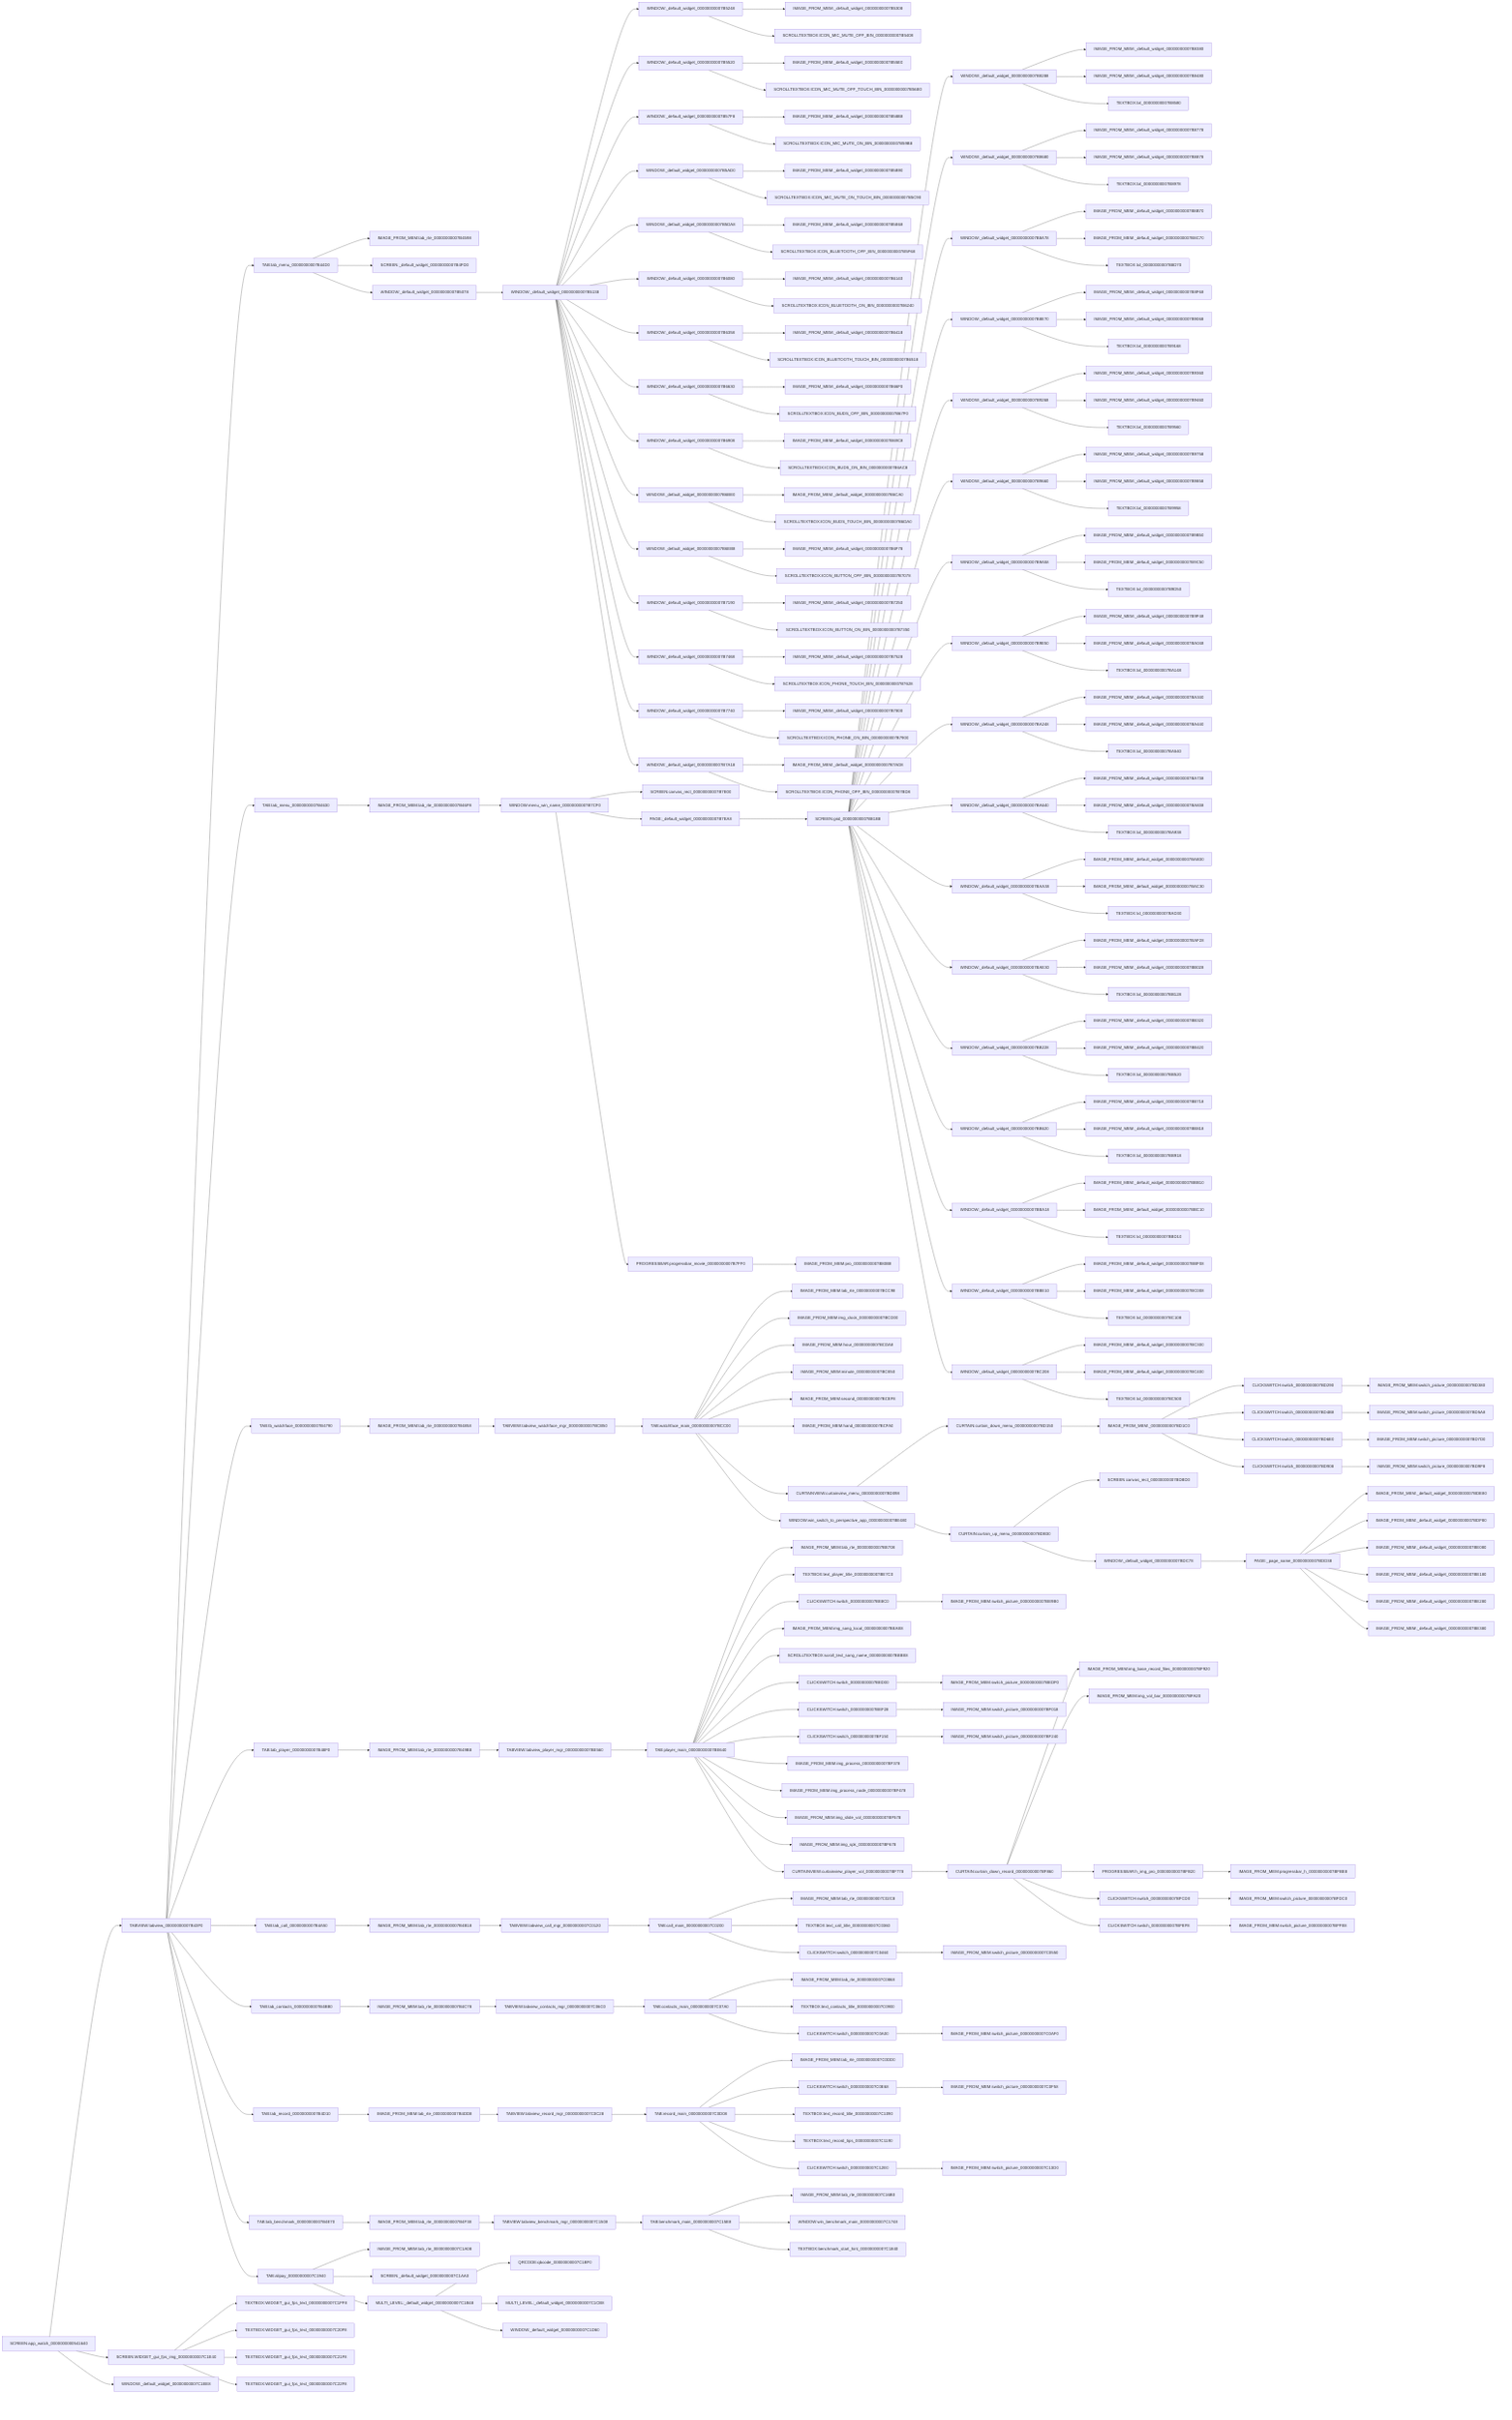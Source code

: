 graph LR;
 SCREEN:app_watch_0000000000541640 --> TABVIEW:tabview_00000000007B43F0;
 TABVIEW:tabview_00000000007B43F0 --> TAB:tab_menu_00000000007B44D0;
 TAB:tab_menu_00000000007B44D0 --> IMAGE_FROM_MEM:tab_rte_00000000007B4598;
 TAB:tab_menu_00000000007B44D0 --> SCREEN:_default_widget_00000000007B4FD0;
 TAB:tab_menu_00000000007B44D0 --> WINDOW:_default_widget_00000000007B5078;
 WINDOW:_default_widget_00000000007B5078 --> WINDOW:_default_widget_00000000007B5138;
 WINDOW:_default_widget_00000000007B5138 --> WINDOW:_default_widget_00000000007B5248;
 WINDOW:_default_widget_00000000007B5248 --> IMAGE_FROM_MEM:_default_widget_00000000007B5308;
 WINDOW:_default_widget_00000000007B5248 --> SCROLLTEXTBOX:ICON_MIC_MUTE_OFF_BIN_00000000007B5408;
 WINDOW:_default_widget_00000000007B5138 --> WINDOW:_default_widget_00000000007B5520;
 WINDOW:_default_widget_00000000007B5520 --> IMAGE_FROM_MEM:_default_widget_00000000007B55E0;
 WINDOW:_default_widget_00000000007B5520 --> SCROLLTEXTBOX:ICON_MIC_MUTE_OFF_TOUCH_BIN_00000000007B56E0;
 WINDOW:_default_widget_00000000007B5138 --> WINDOW:_default_widget_00000000007B57F8;
 WINDOW:_default_widget_00000000007B57F8 --> IMAGE_FROM_MEM:_default_widget_00000000007B58B8;
 WINDOW:_default_widget_00000000007B57F8 --> SCROLLTEXTBOX:ICON_MIC_MUTE_ON_BIN_00000000007B59B8;
 WINDOW:_default_widget_00000000007B5138 --> WINDOW:_default_widget_00000000007B5AD0;
 WINDOW:_default_widget_00000000007B5AD0 --> IMAGE_FROM_MEM:_default_widget_00000000007B5B90;
 WINDOW:_default_widget_00000000007B5AD0 --> SCROLLTEXTBOX:ICON_MIC_MUTE_ON_TOUCH_BIN_00000000007B5C90;
 WINDOW:_default_widget_00000000007B5138 --> WINDOW:_default_widget_00000000007B5DA8;
 WINDOW:_default_widget_00000000007B5DA8 --> IMAGE_FROM_MEM:_default_widget_00000000007B5E68;
 WINDOW:_default_widget_00000000007B5DA8 --> SCROLLTEXTBOX:ICON_BLUETOOTH_OFF_BIN_00000000007B5F68;
 WINDOW:_default_widget_00000000007B5138 --> WINDOW:_default_widget_00000000007B6080;
 WINDOW:_default_widget_00000000007B6080 --> IMAGE_FROM_MEM:_default_widget_00000000007B6140;
 WINDOW:_default_widget_00000000007B6080 --> SCROLLTEXTBOX:ICON_BLUETOOTH_ON_BIN_00000000007B6240;
 WINDOW:_default_widget_00000000007B5138 --> WINDOW:_default_widget_00000000007B6358;
 WINDOW:_default_widget_00000000007B6358 --> IMAGE_FROM_MEM:_default_widget_00000000007B6418;
 WINDOW:_default_widget_00000000007B6358 --> SCROLLTEXTBOX:ICON_BLUETOOTH_TOUCH_BIN_00000000007B6518;
 WINDOW:_default_widget_00000000007B5138 --> WINDOW:_default_widget_00000000007B6630;
 WINDOW:_default_widget_00000000007B6630 --> IMAGE_FROM_MEM:_default_widget_00000000007B66F0;
 WINDOW:_default_widget_00000000007B6630 --> SCROLLTEXTBOX:ICON_BUDS_OFF_BIN_00000000007B67F0;
 WINDOW:_default_widget_00000000007B5138 --> WINDOW:_default_widget_00000000007B6908;
 WINDOW:_default_widget_00000000007B6908 --> IMAGE_FROM_MEM:_default_widget_00000000007B69C8;
 WINDOW:_default_widget_00000000007B6908 --> SCROLLTEXTBOX:ICON_BUDS_ON_BIN_00000000007B6AC8;
 WINDOW:_default_widget_00000000007B5138 --> WINDOW:_default_widget_00000000007B6BE0;
 WINDOW:_default_widget_00000000007B6BE0 --> IMAGE_FROM_MEM:_default_widget_00000000007B6CA0;
 WINDOW:_default_widget_00000000007B6BE0 --> SCROLLTEXTBOX:ICON_BUDS_TOUCH_BIN_00000000007B6DA0;
 WINDOW:_default_widget_00000000007B5138 --> WINDOW:_default_widget_00000000007B6EB8;
 WINDOW:_default_widget_00000000007B6EB8 --> IMAGE_FROM_MEM:_default_widget_00000000007B6F78;
 WINDOW:_default_widget_00000000007B6EB8 --> SCROLLTEXTBOX:ICON_BUTTON_OFF_BIN_00000000007B7078;
 WINDOW:_default_widget_00000000007B5138 --> WINDOW:_default_widget_00000000007B7190;
 WINDOW:_default_widget_00000000007B7190 --> IMAGE_FROM_MEM:_default_widget_00000000007B7250;
 WINDOW:_default_widget_00000000007B7190 --> SCROLLTEXTBOX:ICON_BUTTON_ON_BIN_00000000007B7350;
 WINDOW:_default_widget_00000000007B5138 --> WINDOW:_default_widget_00000000007B7468;
 WINDOW:_default_widget_00000000007B7468 --> IMAGE_FROM_MEM:_default_widget_00000000007B7528;
 WINDOW:_default_widget_00000000007B7468 --> SCROLLTEXTBOX:ICON_PHONE_TOUCH_BIN_00000000007B7628;
 WINDOW:_default_widget_00000000007B5138 --> WINDOW:_default_widget_00000000007B7740;
 WINDOW:_default_widget_00000000007B7740 --> IMAGE_FROM_MEM:_default_widget_00000000007B7800;
 WINDOW:_default_widget_00000000007B7740 --> SCROLLTEXTBOX:ICON_PHONE_ON_BIN_00000000007B7900;
 WINDOW:_default_widget_00000000007B5138 --> WINDOW:_default_widget_00000000007B7A18;
 WINDOW:_default_widget_00000000007B7A18 --> IMAGE_FROM_MEM:_default_widget_00000000007B7AD8;
 WINDOW:_default_widget_00000000007B7A18 --> SCROLLTEXTBOX:ICON_PHONE_OFF_BIN_00000000007B7BD8;
 TABVIEW:tabview_00000000007B43F0 --> TAB:tab_menu_00000000007B4630;
 TAB:tab_menu_00000000007B4630 --> IMAGE_FROM_MEM:tab_rte_00000000007B46F8;
 IMAGE_FROM_MEM:tab_rte_00000000007B46F8 --> WINDOW:menu_win_name_00000000007B7CF0;
 WINDOW:menu_win_name_00000000007B7CF0 --> SCREEN:canvas_rect_00000000007B7E00;
 WINDOW:menu_win_name_00000000007B7CF0 --> PAGE:_default_widget_00000000007B7EA8;
 PAGE:_default_widget_00000000007B7EA8 --> SCREEN:grid_00000000007B81B8;
 SCREEN:grid_00000000007B81B8 --> WINDOW:_default_widget_00000000007B8288;
 WINDOW:_default_widget_00000000007B8288 --> IMAGE_FROM_MEM:_default_widget_00000000007B8380;
 WINDOW:_default_widget_00000000007B8288 --> IMAGE_FROM_MEM:_default_widget_00000000007B8480;
 WINDOW:_default_widget_00000000007B8288 --> TEXTBOX:txt_00000000007B8580;
 SCREEN:grid_00000000007B81B8 --> WINDOW:_default_widget_00000000007B8680;
 WINDOW:_default_widget_00000000007B8680 --> IMAGE_FROM_MEM:_default_widget_00000000007B8778;
 WINDOW:_default_widget_00000000007B8680 --> IMAGE_FROM_MEM:_default_widget_00000000007B8878;
 WINDOW:_default_widget_00000000007B8680 --> TEXTBOX:txt_00000000007B8978;
 SCREEN:grid_00000000007B81B8 --> WINDOW:_default_widget_00000000007B8A78;
 WINDOW:_default_widget_00000000007B8A78 --> IMAGE_FROM_MEM:_default_widget_00000000007B8B70;
 WINDOW:_default_widget_00000000007B8A78 --> IMAGE_FROM_MEM:_default_widget_00000000007B8C70;
 WINDOW:_default_widget_00000000007B8A78 --> TEXTBOX:txt_00000000007B8D70;
 SCREEN:grid_00000000007B81B8 --> WINDOW:_default_widget_00000000007B8E70;
 WINDOW:_default_widget_00000000007B8E70 --> IMAGE_FROM_MEM:_default_widget_00000000007B8F68;
 WINDOW:_default_widget_00000000007B8E70 --> IMAGE_FROM_MEM:_default_widget_00000000007B9068;
 WINDOW:_default_widget_00000000007B8E70 --> TEXTBOX:txt_00000000007B9168;
 SCREEN:grid_00000000007B81B8 --> WINDOW:_default_widget_00000000007B9268;
 WINDOW:_default_widget_00000000007B9268 --> IMAGE_FROM_MEM:_default_widget_00000000007B9360;
 WINDOW:_default_widget_00000000007B9268 --> IMAGE_FROM_MEM:_default_widget_00000000007B9460;
 WINDOW:_default_widget_00000000007B9268 --> TEXTBOX:txt_00000000007B9560;
 SCREEN:grid_00000000007B81B8 --> WINDOW:_default_widget_00000000007B9660;
 WINDOW:_default_widget_00000000007B9660 --> IMAGE_FROM_MEM:_default_widget_00000000007B9758;
 WINDOW:_default_widget_00000000007B9660 --> IMAGE_FROM_MEM:_default_widget_00000000007B9858;
 WINDOW:_default_widget_00000000007B9660 --> TEXTBOX:txt_00000000007B9958;
 SCREEN:grid_00000000007B81B8 --> WINDOW:_default_widget_00000000007B9A58;
 WINDOW:_default_widget_00000000007B9A58 --> IMAGE_FROM_MEM:_default_widget_00000000007B9B50;
 WINDOW:_default_widget_00000000007B9A58 --> IMAGE_FROM_MEM:_default_widget_00000000007B9C50;
 WINDOW:_default_widget_00000000007B9A58 --> TEXTBOX:txt_00000000007B9D50;
 SCREEN:grid_00000000007B81B8 --> WINDOW:_default_widget_00000000007B9E50;
 WINDOW:_default_widget_00000000007B9E50 --> IMAGE_FROM_MEM:_default_widget_00000000007B9F48;
 WINDOW:_default_widget_00000000007B9E50 --> IMAGE_FROM_MEM:_default_widget_00000000007BA048;
 WINDOW:_default_widget_00000000007B9E50 --> TEXTBOX:txt_00000000007BA148;
 SCREEN:grid_00000000007B81B8 --> WINDOW:_default_widget_00000000007BA248;
 WINDOW:_default_widget_00000000007BA248 --> IMAGE_FROM_MEM:_default_widget_00000000007BA340;
 WINDOW:_default_widget_00000000007BA248 --> IMAGE_FROM_MEM:_default_widget_00000000007BA440;
 WINDOW:_default_widget_00000000007BA248 --> TEXTBOX:txt_00000000007BA540;
 SCREEN:grid_00000000007B81B8 --> WINDOW:_default_widget_00000000007BA640;
 WINDOW:_default_widget_00000000007BA640 --> IMAGE_FROM_MEM:_default_widget_00000000007BA738;
 WINDOW:_default_widget_00000000007BA640 --> IMAGE_FROM_MEM:_default_widget_00000000007BA838;
 WINDOW:_default_widget_00000000007BA640 --> TEXTBOX:txt_00000000007BA938;
 SCREEN:grid_00000000007B81B8 --> WINDOW:_default_widget_00000000007BAA38;
 WINDOW:_default_widget_00000000007BAA38 --> IMAGE_FROM_MEM:_default_widget_00000000007BAB30;
 WINDOW:_default_widget_00000000007BAA38 --> IMAGE_FROM_MEM:_default_widget_00000000007BAC30;
 WINDOW:_default_widget_00000000007BAA38 --> TEXTBOX:txt_00000000007BAD30;
 SCREEN:grid_00000000007B81B8 --> WINDOW:_default_widget_00000000007BAE30;
 WINDOW:_default_widget_00000000007BAE30 --> IMAGE_FROM_MEM:_default_widget_00000000007BAF28;
 WINDOW:_default_widget_00000000007BAE30 --> IMAGE_FROM_MEM:_default_widget_00000000007BB028;
 WINDOW:_default_widget_00000000007BAE30 --> TEXTBOX:txt_00000000007BB128;
 SCREEN:grid_00000000007B81B8 --> WINDOW:_default_widget_00000000007BB228;
 WINDOW:_default_widget_00000000007BB228 --> IMAGE_FROM_MEM:_default_widget_00000000007BB320;
 WINDOW:_default_widget_00000000007BB228 --> IMAGE_FROM_MEM:_default_widget_00000000007BB420;
 WINDOW:_default_widget_00000000007BB228 --> TEXTBOX:txt_00000000007BB520;
 SCREEN:grid_00000000007B81B8 --> WINDOW:_default_widget_00000000007BB620;
 WINDOW:_default_widget_00000000007BB620 --> IMAGE_FROM_MEM:_default_widget_00000000007BB718;
 WINDOW:_default_widget_00000000007BB620 --> IMAGE_FROM_MEM:_default_widget_00000000007BB818;
 WINDOW:_default_widget_00000000007BB620 --> TEXTBOX:txt_00000000007BB918;
 SCREEN:grid_00000000007B81B8 --> WINDOW:_default_widget_00000000007BBA18;
 WINDOW:_default_widget_00000000007BBA18 --> IMAGE_FROM_MEM:_default_widget_00000000007BBB10;
 WINDOW:_default_widget_00000000007BBA18 --> IMAGE_FROM_MEM:_default_widget_00000000007BBC10;
 WINDOW:_default_widget_00000000007BBA18 --> TEXTBOX:txt_00000000007BBD10;
 SCREEN:grid_00000000007B81B8 --> WINDOW:_default_widget_00000000007BBE10;
 WINDOW:_default_widget_00000000007BBE10 --> IMAGE_FROM_MEM:_default_widget_00000000007BBF08;
 WINDOW:_default_widget_00000000007BBE10 --> IMAGE_FROM_MEM:_default_widget_00000000007BC008;
 WINDOW:_default_widget_00000000007BBE10 --> TEXTBOX:txt_00000000007BC108;
 SCREEN:grid_00000000007B81B8 --> WINDOW:_default_widget_00000000007BC208;
 WINDOW:_default_widget_00000000007BC208 --> IMAGE_FROM_MEM:_default_widget_00000000007BC300;
 WINDOW:_default_widget_00000000007BC208 --> IMAGE_FROM_MEM:_default_widget_00000000007BC400;
 WINDOW:_default_widget_00000000007BC208 --> TEXTBOX:txt_00000000007BC500;
 WINDOW:menu_win_name_00000000007B7CF0 --> PROGRESSBAR:progressbar_movie_00000000007B7FF0;
 PROGRESSBAR:progressbar_movie_00000000007B7FF0 --> IMAGE_FROM_MEM:pro_00000000007B80B8;
 TABVIEW:tabview_00000000007B43F0 --> TAB:tb_watchface_00000000007B4790;
 TAB:tb_watchface_00000000007B4790 --> IMAGE_FROM_MEM:tab_rte_00000000007B4858;
 IMAGE_FROM_MEM:tab_rte_00000000007B4858 --> TABVIEW:tabview_watchface_mgr_00000000007BCB50;
 TABVIEW:tabview_watchface_mgr_00000000007BCB50 --> TAB:watchface_main_00000000007BCC00;
 TAB:watchface_main_00000000007BCC00 --> IMAGE_FROM_MEM:tab_rte_00000000007BCC98;
 TAB:watchface_main_00000000007BCC00 --> IMAGE_FROM_MEM:img_clock_00000000007BCD00;
 TAB:watchface_main_00000000007BCC00 --> IMAGE_FROM_MEM:hour_00000000007BCDA8;
 TAB:watchface_main_00000000007BCC00 --> IMAGE_FROM_MEM:minute_00000000007BCE50;
 TAB:watchface_main_00000000007BCC00 --> IMAGE_FROM_MEM:second_00000000007BCEF8;
 TAB:watchface_main_00000000007BCC00 --> IMAGE_FROM_MEM:hand_00000000007BCFA0;
 TAB:watchface_main_00000000007BCC00 --> CURTAINVIEW:curtainview_menu_00000000007BD098;
 CURTAINVIEW:curtainview_menu_00000000007BD098 --> CURTAIN:curtain_down_menu_00000000007BD150;
 CURTAIN:curtain_down_menu_00000000007BD150 --> IMAGE_FROM_MEM:_00000000007BD1C0;
 IMAGE_FROM_MEM:_00000000007BD1C0 --> CLICKSWITCH:switch_00000000007BD290;
 CLICKSWITCH:switch_00000000007BD290 --> IMAGE_FROM_MEM:switch_picture_00000000007BD380;
 IMAGE_FROM_MEM:_00000000007BD1C0 --> CLICKSWITCH:switch_00000000007BD4B8;
 CLICKSWITCH:switch_00000000007BD4B8 --> IMAGE_FROM_MEM:switch_picture_00000000007BD5A8;
 IMAGE_FROM_MEM:_00000000007BD1C0 --> CLICKSWITCH:switch_00000000007BD6E0;
 CLICKSWITCH:switch_00000000007BD6E0 --> IMAGE_FROM_MEM:switch_picture_00000000007BD7D0;
 IMAGE_FROM_MEM:_00000000007BD1C0 --> CLICKSWITCH:switch_00000000007BD908;
 CLICKSWITCH:switch_00000000007BD908 --> IMAGE_FROM_MEM:switch_picture_00000000007BD9F8;
 CURTAINVIEW:curtainview_menu_00000000007BD098 --> CURTAIN:curtain_up_menu_00000000007BDB30;
 CURTAIN:curtain_up_menu_00000000007BDB30 --> SCREEN:canvas_rect_00000000007BDBD0;
 CURTAIN:curtain_up_menu_00000000007BDB30 --> WINDOW:_default_widget_00000000007BDC78;
 WINDOW:_default_widget_00000000007BDC78 --> PAGE:_page_name_00000000007BDD38;
 PAGE:_page_name_00000000007BDD38 --> IMAGE_FROM_MEM:_default_widget_00000000007BDE80;
 PAGE:_page_name_00000000007BDD38 --> IMAGE_FROM_MEM:_default_widget_00000000007BDF80;
 PAGE:_page_name_00000000007BDD38 --> IMAGE_FROM_MEM:_default_widget_00000000007BE080;
 PAGE:_page_name_00000000007BDD38 --> IMAGE_FROM_MEM:_default_widget_00000000007BE180;
 PAGE:_page_name_00000000007BDD38 --> IMAGE_FROM_MEM:_default_widget_00000000007BE280;
 PAGE:_page_name_00000000007BDD38 --> IMAGE_FROM_MEM:_default_widget_00000000007BE380;
 TAB:watchface_main_00000000007BCC00 --> WINDOW:win_switch_to_perspective_app_00000000007BE480;
 TABVIEW:tabview_00000000007B43F0 --> TAB:tab_player_00000000007B48F0;
 TAB:tab_player_00000000007B48F0 --> IMAGE_FROM_MEM:tab_rte_00000000007B49B8;
 IMAGE_FROM_MEM:tab_rte_00000000007B49B8 --> TABVIEW:tabview_player_mgr_00000000007BE560;
 TABVIEW:tabview_player_mgr_00000000007BE560 --> TAB:player_main_00000000007BE640;
 TAB:player_main_00000000007BE640 --> IMAGE_FROM_MEM:tab_rte_00000000007BE708;
 TAB:player_main_00000000007BE640 --> TEXTBOX:text_player_title_00000000007BE7C0;
 TAB:player_main_00000000007BE640 --> CLICKSWITCH:switch_00000000007BE8C0;
 CLICKSWITCH:switch_00000000007BE8C0 --> IMAGE_FROM_MEM:switch_picture_00000000007BE9B0;
 TAB:player_main_00000000007BE640 --> IMAGE_FROM_MEM:img_song_local_00000000007BEAE8;
 TAB:player_main_00000000007BE640 --> SCROLLTEXTBOX:scroll_text_song_name_00000000007BEBE8;
 TAB:player_main_00000000007BE640 --> CLICKSWITCH:switch_00000000007BED00;
 CLICKSWITCH:switch_00000000007BED00 --> IMAGE_FROM_MEM:switch_picture_00000000007BEDF0;
 TAB:player_main_00000000007BE640 --> CLICKSWITCH:switch_00000000007BEF28;
 CLICKSWITCH:switch_00000000007BEF28 --> IMAGE_FROM_MEM:switch_picture_00000000007BF018;
 TAB:player_main_00000000007BE640 --> CLICKSWITCH:switch_00000000007BF150;
 CLICKSWITCH:switch_00000000007BF150 --> IMAGE_FROM_MEM:switch_picture_00000000007BF240;
 TAB:player_main_00000000007BE640 --> IMAGE_FROM_MEM:img_process_00000000007BF378;
 TAB:player_main_00000000007BE640 --> IMAGE_FROM_MEM:img_process_node_00000000007BF478;
 TAB:player_main_00000000007BE640 --> IMAGE_FROM_MEM:img_slide_vol_00000000007BF578;
 TAB:player_main_00000000007BE640 --> IMAGE_FROM_MEM:img_spk_00000000007BF678;
 TAB:player_main_00000000007BE640 --> CURTAINVIEW:curtainview_player_vol_00000000007BF778;
 CURTAINVIEW:curtainview_player_vol_00000000007BF778 --> CURTAIN:curtain_down_record_00000000007BF860;
 CURTAIN:curtain_down_record_00000000007BF860 --> IMAGE_FROM_MEM:img_base_record_files_00000000007BF920;
 CURTAIN:curtain_down_record_00000000007BF860 --> IMAGE_FROM_MEM:img_vol_bar_00000000007BFA20;
 CURTAIN:curtain_down_record_00000000007BF860 --> PROGRESSBAR:h_img_pro_00000000007BFB20;
 PROGRESSBAR:h_img_pro_00000000007BFB20 --> IMAGE_FROM_MEM:progressbar_h_00000000007BFBE8;
 CURTAIN:curtain_down_record_00000000007BF860 --> CLICKSWITCH:switch_00000000007BFCD0;
 CLICKSWITCH:switch_00000000007BFCD0 --> IMAGE_FROM_MEM:switch_picture_00000000007BFDC0;
 CURTAIN:curtain_down_record_00000000007BF860 --> CLICKSWITCH:switch_00000000007BFEF8;
 CLICKSWITCH:switch_00000000007BFEF8 --> IMAGE_FROM_MEM:switch_picture_00000000007BFFE8;
 TABVIEW:tabview_00000000007B43F0 --> TAB:tab_call_00000000007B4A50;
 TAB:tab_call_00000000007B4A50 --> IMAGE_FROM_MEM:tab_rte_00000000007B4B18;
 IMAGE_FROM_MEM:tab_rte_00000000007B4B18 --> TABVIEW:tabview_call_mgr_00000000007C0120;
 TABVIEW:tabview_call_mgr_00000000007C0120 --> TAB:call_main_00000000007C0200;
 TAB:call_main_00000000007C0200 --> IMAGE_FROM_MEM:tab_rte_00000000007C02C8;
 TAB:call_main_00000000007C0200 --> TEXTBOX:text_call_title_00000000007C0360;
 TAB:call_main_00000000007C0200 --> CLICKSWITCH:switch_00000000007C0460;
 CLICKSWITCH:switch_00000000007C0460 --> IMAGE_FROM_MEM:switch_picture_00000000007C0550;
 TABVIEW:tabview_00000000007B43F0 --> TAB:tab_contacts_00000000007B4BB0;
 TAB:tab_contacts_00000000007B4BB0 --> IMAGE_FROM_MEM:tab_rte_00000000007B4C78;
 IMAGE_FROM_MEM:tab_rte_00000000007B4C78 --> TABVIEW:tabview_contacts_mgr_00000000007C06C0;
 TABVIEW:tabview_contacts_mgr_00000000007C06C0 --> TAB:contacts_main_00000000007C07A0;
 TAB:contacts_main_00000000007C07A0 --> IMAGE_FROM_MEM:tab_rte_00000000007C0868;
 TAB:contacts_main_00000000007C07A0 --> TEXTBOX:text_contacts_title_00000000007C0900;
 TAB:contacts_main_00000000007C07A0 --> CLICKSWITCH:switch_00000000007C0A00;
 CLICKSWITCH:switch_00000000007C0A00 --> IMAGE_FROM_MEM:switch_picture_00000000007C0AF0;
 TABVIEW:tabview_00000000007B43F0 --> TAB:tab_record_00000000007B4D10;
 TAB:tab_record_00000000007B4D10 --> IMAGE_FROM_MEM:tab_rte_00000000007B4DD8;
 IMAGE_FROM_MEM:tab_rte_00000000007B4DD8 --> TABVIEW:tabview_record_mgr_00000000007C0C28;
 TABVIEW:tabview_record_mgr_00000000007C0C28 --> TAB:record_main_00000000007C0D08;
 TAB:record_main_00000000007C0D08 --> IMAGE_FROM_MEM:tab_rte_00000000007C0DD0;
 TAB:record_main_00000000007C0D08 --> CLICKSWITCH:switch_00000000007C0E68;
 CLICKSWITCH:switch_00000000007C0E68 --> IMAGE_FROM_MEM:switch_picture_00000000007C0F58;
 TAB:record_main_00000000007C0D08 --> TEXTBOX:text_record_title_00000000007C1090;
 TAB:record_main_00000000007C0D08 --> TEXTBOX:text_record_tips_00000000007C1190;
 TAB:record_main_00000000007C0D08 --> CLICKSWITCH:switch_00000000007C12E0;
 CLICKSWITCH:switch_00000000007C12E0 --> IMAGE_FROM_MEM:switch_picture_00000000007C13D0;
 TABVIEW:tabview_00000000007B43F0 --> TAB:tab_benchmark_00000000007B4E70;
 TAB:tab_benchmark_00000000007B4E70 --> IMAGE_FROM_MEM:tab_rte_00000000007B4F38;
 IMAGE_FROM_MEM:tab_rte_00000000007B4F38 --> TABVIEW:tabview_benchmark_mgr_00000000007C1508;
 TABVIEW:tabview_benchmark_mgr_00000000007C1508 --> TAB:benchmark_main_00000000007C15E8;
 TAB:benchmark_main_00000000007C15E8 --> IMAGE_FROM_MEM:tab_rte_00000000007C16B0;
 TAB:benchmark_main_00000000007C15E8 --> WINDOW:win_benchmark_main_00000000007C1748;
 TAB:benchmark_main_00000000007C15E8 --> TEXTBOX:benchmark_start_hint_00000000007C1840;
 TABVIEW:tabview_00000000007B43F0 --> TAB:alipay_00000000007C1940;
 TAB:alipay_00000000007C1940 --> IMAGE_FROM_MEM:tab_rte_00000000007C1A08;
 TAB:alipay_00000000007C1940 --> SCREEN:_default_widget_00000000007C1AA0;
 TAB:alipay_00000000007C1940 --> MULTI_LEVEL:_default_widget_00000000007C1B48;
 MULTI_LEVEL:_default_widget_00000000007C1B48 --> QRCODE:qbcode_00000000007C1BF0;
 MULTI_LEVEL:_default_widget_00000000007C1B48 --> MULTI_LEVEL:_default_widget_00000000007C1CB8;
 MULTI_LEVEL:_default_widget_00000000007C1B48 --> WINDOW:_default_widget_00000000007C1D60;
 SCREEN:app_watch_0000000000541640 --> SCREEN:WIDGET_gui_fps_img_00000000007C1E40;
 SCREEN:WIDGET_gui_fps_img_00000000007C1E40 --> TEXTBOX:WIDGET_gui_fps_text_00000000007C1FF8;
 SCREEN:WIDGET_gui_fps_img_00000000007C1E40 --> TEXTBOX:WIDGET_gui_fps_text_00000000007C20F8;
 SCREEN:WIDGET_gui_fps_img_00000000007C1E40 --> TEXTBOX:WIDGET_gui_fps_text_00000000007C21F8;
 SCREEN:WIDGET_gui_fps_img_00000000007C1E40 --> TEXTBOX:WIDGET_gui_fps_text_00000000007C22F8;
 SCREEN:app_watch_0000000000541640 --> WINDOW:_default_widget_00000000007C1EE8;